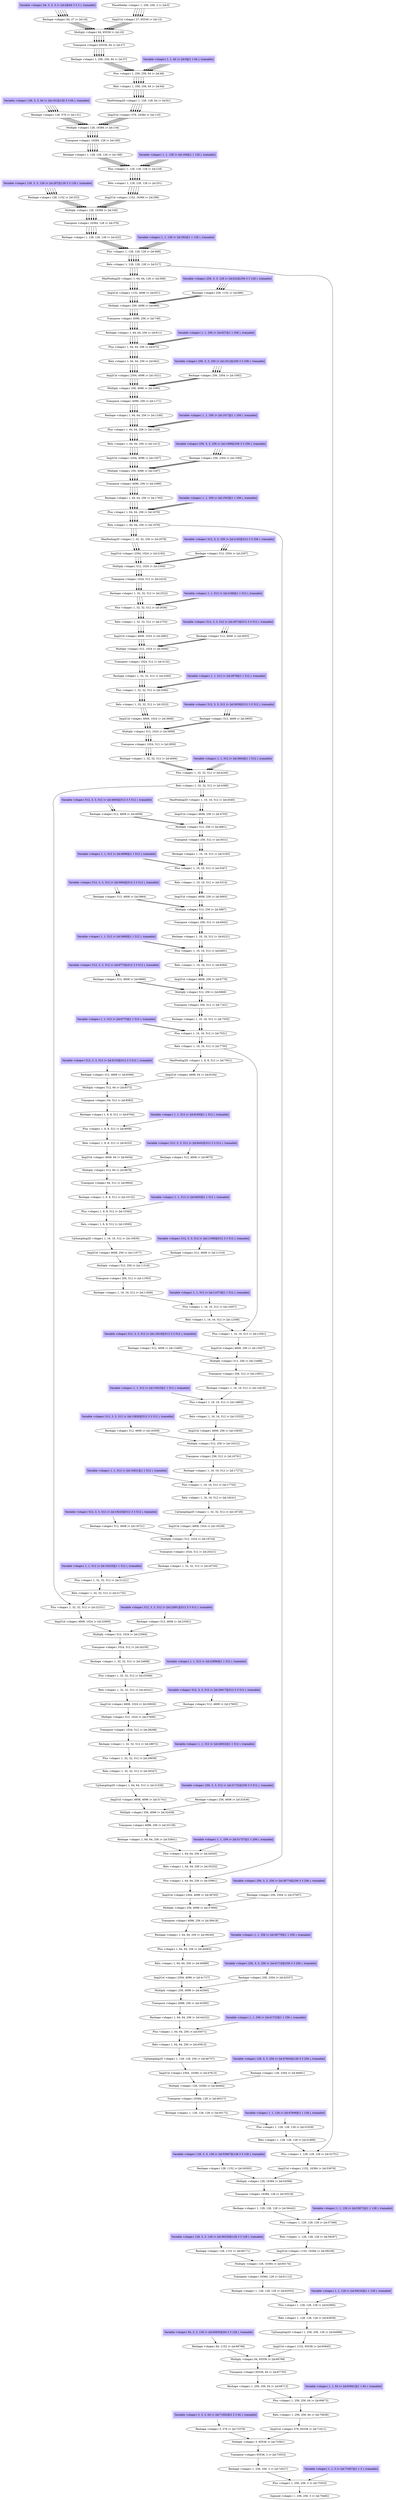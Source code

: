 

digraph g {
n76482 [label="Sigmoid <shape:( 1, 256, 256, 3 )> [id:76482]"] ;
n75503 -> n76482 ;
n75503 [label="Plus <shape:( 1, 256, 256, 3 )> [id:75503]"] ;
n74527 -> n75503 ;
n71607 -> n75503 ;
n74527 [label="Reshape <shape:( 1, 256, 256, 3 )> [id:74527]"] ;
n73553 -> n74527 ;
n73553 [label="Transpose <shape:( 65536, 3 )> [id:73553]"] ;
n72581 -> n73553 ;
n72581 [label="Multiply <shape:( 3, 65536 )> [id:72581]"] ;
n72578 -> n72581 ;
n71611 -> n72581 ;
n72578 [label="Reshape <shape:( 3, 576 )> [id:72578]"] ;
n71602 -> n72578 ;
n71602 [peripheries=3,style=filled,color=".7 .3 1.0",shape=box,label="Variable <shape:( 3, 3, 3, 64 )> [id:71602][(3 3 3 64 ), trainable]"] ;
n71611 [label="Img2Col <shape:( 576, 65536 )> [id:71611]"] ;
n70636 -> n71611 ;
n70636 [label="Relu <shape:( 1, 256, 256, 64 )> [id:70636]"] ;
n69673 -> n70636 ;
n69673 [label="Plus <shape:( 1, 256, 256, 64 )> [id:69673]"] ;
n68713 -> n69673 ;
n65841 -> n69673 ;
n68713 [label="Reshape <shape:( 1, 256, 256, 64 )> [id:68713]"] ;
n67755 -> n68713 ;
n67755 [label="Transpose <shape:( 65536, 64 )> [id:67755]"] ;
n66799 -> n67755 ;
n66799 [label="Multiply <shape:( 64, 65536 )> [id:66799]"] ;
n66796 -> n66799 ;
n65845 -> n66799 ;
n66796 [label="Reshape <shape:( 64, 1152 )> [id:66796]"] ;
n65836 -> n66796 ;
n65836 [peripheries=3,style=filled,color=".7 .3 1.0",shape=box,label="Variable <shape:( 64, 3, 3, 128 )> [id:65836][(64 3 3 128 ), trainable]"] ;
n65845 [label="Img2Col <shape:( 1152, 65536 )> [id:65845]"] ;
n64886 -> n65845 ;
n64886 [label="UpSampling2D <shape:( 1, 256, 256, 128 )> [id:64886]"] ;
n63939 -> n64886 ;
n63939 [label="Relu <shape:( 1, 128, 128, 128 )> [id:63939]"] ;
n62994 -> n63939 ;
n62994 [label="Plus <shape:( 1, 128, 128, 128 )> [id:62994]"] ;
n62052 -> n62994 ;
n59234 -> n62994 ;
n62052 [label="Reshape <shape:( 1, 128, 128, 128 )> [id:62052]"] ;
n61112 -> n62052 ;
n61112 [label="Transpose <shape:( 16384, 128 )> [id:61112]"] ;
n60174 -> n61112 ;
n60174 [label="Multiply <shape:( 128, 16384 )> [id:60174]"] ;
n60171 -> n60174 ;
n59238 -> n60174 ;
n60171 [label="Reshape <shape:( 128, 1152 )> [id:60171]"] ;
n59229 -> n60171 ;
n59229 [peripheries=3,style=filled,color=".7 .3 1.0",shape=box,label="Variable <shape:( 128, 3, 3, 128 )> [id:59229][(128 3 3 128 ), trainable]"] ;
n59238 [label="Img2Col <shape:( 1152, 16384 )> [id:59238]"] ;
n58297 -> n59238 ;
n58297 [label="Relu <shape:( 1, 128, 128, 128 )> [id:58297]"] ;
n57368 -> n58297 ;
n57368 [label="Plus <shape:( 1, 128, 128, 128 )> [id:57368]"] ;
n56442 -> n57368 ;
n53672 -> n57368 ;
n56442 [label="Reshape <shape:( 1, 128, 128, 128 )> [id:56442]"] ;
n55518 -> n56442 ;
n55518 [label="Transpose <shape:( 16384, 128 )> [id:55518]"] ;
n54596 -> n55518 ;
n54596 [label="Multiply <shape:( 128, 16384 )> [id:54596]"] ;
n54593 -> n54596 ;
n53676 -> n54596 ;
n54593 [label="Reshape <shape:( 128, 1152 )> [id:54593]"] ;
n53667 -> n54593 ;
n53667 [peripheries=3,style=filled,color=".7 .3 1.0",shape=box,label="Variable <shape:( 128, 3, 3, 128 )> [id:53667][(128 3 3 128 ), trainable]"] ;
n53676 [label="Img2Col <shape:( 1152, 16384 )> [id:53676]"] ;
n52751 -> n53676 ;
n52751 [label="Plus <shape:( 1, 128, 128, 128 )> [id:52751]"] ;
n517 -> n52751 ;
n51889 -> n52751 ;
n517 [label="Relu <shape:( 1, 128, 128, 128 )> [id:517]"] ;
n468 -> n517 ;
n468 [label="Plus <shape:( 1, 128, 128, 128 )> [id:468]"] ;
n422 -> n468 ;
n292 -> n468 ;
n422 [label="Reshape <shape:( 1, 128, 128, 128 )> [id:422]"] ;
n378 -> n422 ;
n378 [label="Transpose <shape:( 16384, 128 )> [id:378]"] ;
n336 -> n378 ;
n336 [label="Multiply <shape:( 128, 16384 )> [id:336]"] ;
n333 -> n336 ;
n296 -> n336 ;
n333 [label="Reshape <shape:( 128, 1152 )> [id:333]"] ;
n287 -> n333 ;
n287 [peripheries=3,style=filled,color=".7 .3 1.0",shape=box,label="Variable <shape:( 128, 3, 3, 128 )> [id:287][(128 3 3 128 ), trainable]"] ;
n296 [label="Img2Col <shape:( 1152, 16384 )> [id:296]"] ;
n251 -> n296 ;
n251 [label="Relu <shape:( 1, 128, 128, 128 )> [id:251]"] ;
n218 -> n251 ;
n218 [label="Plus <shape:( 1, 128, 128, 128 )> [id:218]"] ;
n188 -> n218 ;
n106 -> n218 ;
n188 [label="Reshape <shape:( 1, 128, 128, 128 )> [id:188]"] ;
n160 -> n188 ;
n160 [label="Transpose <shape:( 16384, 128 )> [id:160]"] ;
n134 -> n160 ;
n134 [label="Multiply <shape:( 128, 16384 )> [id:134]"] ;
n131 -> n134 ;
n110 -> n134 ;
n131 [label="Reshape <shape:( 128, 576 )> [id:131]"] ;
n101 -> n131 ;
n101 [peripheries=3,style=filled,color=".7 .3 1.0",shape=box,label="Variable <shape:( 128, 3, 3, 64 )> [id:101][(128 3 3 64 ), trainable]"] ;
n110 [label="Img2Col <shape:( 576, 16384 )> [id:110]"] ;
n81 -> n110 ;
n81 [label="MaxPooling2D <shape:( 1, 128, 128, 64 )> [id:81]"] ;
n64 -> n81 ;
n64 [label="Relu <shape:( 1, 256, 256, 64 )> [id:64]"] ;
n49 -> n64 ;
n49 [label="Plus <shape:( 1, 256, 256, 64 )> [id:49]"] ;
n37 -> n49 ;
n9 -> n49 ;
n37 [label="Reshape <shape:( 1, 256, 256, 64 )> [id:37]"] ;
n27 -> n37 ;
n27 [label="Transpose <shape:( 65536, 64 )> [id:27]"] ;
n19 -> n27 ;
n19 [label="Multiply <shape:( 64, 65536 )> [id:19]"] ;
n16 -> n19 ;
n13 -> n19 ;
n16 [label="Reshape <shape:( 64, 27 )> [id:16]"] ;
n4 -> n16 ;
n4 [peripheries=3,style=filled,color=".7 .3 1.0",shape=box,label="Variable <shape:( 64, 3, 3, 3 )> [id:4][(64 3 3 3 ), trainable]"] ;
n13 [label="Img2Col <shape:( 27, 65536 )> [id:13]"] ;
n0 -> n13 ;
n0 [label="PlaceHolder <shape:( 1, 256, 256, 3 )> [id:0]"] ;
n9 [peripheries=3,style=filled,color=".7 .3 1.0",shape=box,label="Variable <shape:( 1, 1, 64 )> [id:9][(1 1 64 ), trainable]"] ;
n106 [peripheries=3,style=filled,color=".7 .3 1.0",shape=box,label="Variable <shape:( 1, 1, 128 )> [id:106][(1 1 128 ), trainable]"] ;
n292 [peripheries=3,style=filled,color=".7 .3 1.0",shape=box,label="Variable <shape:( 1, 1, 128 )> [id:292][(1 1 128 ), trainable]"] ;
n51889 [label="Relu <shape:( 1, 128, 128, 128 )> [id:51889]"] ;
n51029 -> n51889 ;
n51029 [label="Plus <shape:( 1, 128, 128, 128 )> [id:51029]"] ;
n50172 -> n51029 ;
n47609 -> n51029 ;
n50172 [label="Reshape <shape:( 1, 128, 128, 128 )> [id:50172]"] ;
n49317 -> n50172 ;
n49317 [label="Transpose <shape:( 16384, 128 )> [id:49317]"] ;
n48464 -> n49317 ;
n48464 [label="Multiply <shape:( 128, 16384 )> [id:48464]"] ;
n48461 -> n48464 ;
n47613 -> n48464 ;
n48461 [label="Reshape <shape:( 128, 2304 )> [id:48461]"] ;
n47604 -> n48461 ;
n47604 [peripheries=3,style=filled,color=".7 .3 1.0",shape=box,label="Variable <shape:( 128, 3, 3, 256 )> [id:47604][(128 3 3 256 ), trainable]"] ;
n47613 [label="Img2Col <shape:( 2304, 16384 )> [id:47613]"] ;
n46757 -> n47613 ;
n46757 [label="UpSampling2D <shape:( 1, 128, 128, 256 )> [id:46757]"] ;
n45913 -> n46757 ;
n45913 [label="Relu <shape:( 1, 64, 64, 256 )> [id:45913]"] ;
n45071 -> n45913 ;
n45071 [label="Plus <shape:( 1, 64, 64, 256 )> [id:45071]"] ;
n44232 -> n45071 ;
n41723 -> n45071 ;
n44232 [label="Reshape <shape:( 1, 64, 64, 256 )> [id:44232]"] ;
n43395 -> n44232 ;
n43395 [label="Transpose <shape:( 4096, 256 )> [id:43395]"] ;
n42560 -> n43395 ;
n42560 [label="Multiply <shape:( 256, 4096 )> [id:42560]"] ;
n42557 -> n42560 ;
n41727 -> n42560 ;
n42557 [label="Reshape <shape:( 256, 2304 )> [id:42557]"] ;
n41718 -> n42557 ;
n41718 [peripheries=3,style=filled,color=".7 .3 1.0",shape=box,label="Variable <shape:( 256, 3, 3, 256 )> [id:41718][(256 3 3 256 ), trainable]"] ;
n41727 [label="Img2Col <shape:( 2304, 4096 )> [id:41727]"] ;
n40889 -> n41727 ;
n40889 [label="Relu <shape:( 1, 64, 64, 256 )> [id:40889]"] ;
n40063 -> n40889 ;
n40063 [label="Plus <shape:( 1, 64, 64, 256 )> [id:40063]"] ;
n39240 -> n40063 ;
n36779 -> n40063 ;
n39240 [label="Reshape <shape:( 1, 64, 64, 256 )> [id:39240]"] ;
n38419 -> n39240 ;
n38419 [label="Transpose <shape:( 4096, 256 )> [id:38419]"] ;
n37600 -> n38419 ;
n37600 [label="Multiply <shape:( 256, 4096 )> [id:37600]"] ;
n37597 -> n37600 ;
n36783 -> n37600 ;
n37597 [label="Reshape <shape:( 256, 2304 )> [id:37597]"] ;
n36774 -> n37597 ;
n36774 [peripheries=3,style=filled,color=".7 .3 1.0",shape=box,label="Variable <shape:( 256, 3, 3, 256 )> [id:36774][(256 3 3 256 ), trainable]"] ;
n36783 [label="Img2Col <shape:( 2304, 4096 )> [id:36783]"] ;
n35961 -> n36783 ;
n35961 [label="Plus <shape:( 1, 64, 64, 256 )> [id:35961]"] ;
n1978 -> n35961 ;
n35252 -> n35961 ;
n1978 [label="Relu <shape:( 1, 64, 64, 256 )> [id:1978]"] ;
n1879 -> n1978 ;
n1879 [label="Plus <shape:( 1, 64, 64, 256 )> [id:1879]"] ;
n1783 -> n1879 ;
n1503 -> n1879 ;
n1783 [label="Reshape <shape:( 1, 64, 64, 256 )> [id:1783]"] ;
n1689 -> n1783 ;
n1689 [label="Transpose <shape:( 4096, 256 )> [id:1689]"] ;
n1597 -> n1689 ;
n1597 [label="Multiply <shape:( 256, 4096 )> [id:1597]"] ;
n1594 -> n1597 ;
n1507 -> n1597 ;
n1594 [label="Reshape <shape:( 256, 2304 )> [id:1594]"] ;
n1498 -> n1594 ;
n1498 [peripheries=3,style=filled,color=".7 .3 1.0",shape=box,label="Variable <shape:( 256, 3, 3, 256 )> [id:1498][(256 3 3 256 ), trainable]"] ;
n1507 [label="Img2Col <shape:( 2304, 4096 )> [id:1507]"] ;
n1412 -> n1507 ;
n1412 [label="Relu <shape:( 1, 64, 64, 256 )> [id:1412]"] ;
n1329 -> n1412 ;
n1329 [label="Plus <shape:( 1, 64, 64, 256 )> [id:1329]"] ;
n1249 -> n1329 ;
n1017 -> n1329 ;
n1249 [label="Reshape <shape:( 1, 64, 64, 256 )> [id:1249]"] ;
n1171 -> n1249 ;
n1171 [label="Transpose <shape:( 4096, 256 )> [id:1171]"] ;
n1095 -> n1171 ;
n1095 [label="Multiply <shape:( 256, 4096 )> [id:1095]"] ;
n1092 -> n1095 ;
n1021 -> n1095 ;
n1092 [label="Reshape <shape:( 256, 2304 )> [id:1092]"] ;
n1012 -> n1092 ;
n1012 [peripheries=3,style=filled,color=".7 .3 1.0",shape=box,label="Variable <shape:( 256, 3, 3, 256 )> [id:1012][(256 3 3 256 ), trainable]"] ;
n1021 [label="Img2Col <shape:( 2304, 4096 )> [id:1021]"] ;
n942 -> n1021 ;
n942 [label="Relu <shape:( 1, 64, 64, 256 )> [id:942]"] ;
n875 -> n942 ;
n875 [label="Plus <shape:( 1, 64, 64, 256 )> [id:875]"] ;
n811 -> n875 ;
n627 -> n875 ;
n811 [label="Reshape <shape:( 1, 64, 64, 256 )> [id:811]"] ;
n749 -> n811 ;
n749 [label="Transpose <shape:( 4096, 256 )> [id:749]"] ;
n689 -> n749 ;
n689 [label="Multiply <shape:( 256, 4096 )> [id:689]"] ;
n686 -> n689 ;
n631 -> n689 ;
n686 [label="Reshape <shape:( 256, 1152 )> [id:686]"] ;
n622 -> n686 ;
n622 [peripheries=3,style=filled,color=".7 .3 1.0",shape=box,label="Variable <shape:( 256, 3, 3, 128 )> [id:622][(256 3 3 128 ), trainable]"] ;
n631 [label="Img2Col <shape:( 1152, 4096 )> [id:631]"] ;
n568 -> n631 ;
n568 [label="MaxPooling2D <shape:( 1, 64, 64, 128 )> [id:568]"] ;
n517 -> n568 ;
n517 [label="Relu <shape:( 1, 128, 128, 128 )> [id:517]"] ;
n468 -> n517 ;
n468 [label="Plus <shape:( 1, 128, 128, 128 )> [id:468]"] ;
n422 -> n468 ;
n292 -> n468 ;
n422 [label="Reshape <shape:( 1, 128, 128, 128 )> [id:422]"] ;
n378 -> n422 ;
n378 [label="Transpose <shape:( 16384, 128 )> [id:378]"] ;
n336 -> n378 ;
n336 [label="Multiply <shape:( 128, 16384 )> [id:336]"] ;
n333 -> n336 ;
n296 -> n336 ;
n333 [label="Reshape <shape:( 128, 1152 )> [id:333]"] ;
n287 -> n333 ;
n287 [peripheries=3,style=filled,color=".7 .3 1.0",shape=box,label="Variable <shape:( 128, 3, 3, 128 )> [id:287][(128 3 3 128 ), trainable]"] ;
n296 [label="Img2Col <shape:( 1152, 16384 )> [id:296]"] ;
n251 -> n296 ;
n251 [label="Relu <shape:( 1, 128, 128, 128 )> [id:251]"] ;
n218 -> n251 ;
n218 [label="Plus <shape:( 1, 128, 128, 128 )> [id:218]"] ;
n188 -> n218 ;
n106 -> n218 ;
n188 [label="Reshape <shape:( 1, 128, 128, 128 )> [id:188]"] ;
n160 -> n188 ;
n160 [label="Transpose <shape:( 16384, 128 )> [id:160]"] ;
n134 -> n160 ;
n134 [label="Multiply <shape:( 128, 16384 )> [id:134]"] ;
n131 -> n134 ;
n110 -> n134 ;
n131 [label="Reshape <shape:( 128, 576 )> [id:131]"] ;
n101 -> n131 ;
n101 [peripheries=3,style=filled,color=".7 .3 1.0",shape=box,label="Variable <shape:( 128, 3, 3, 64 )> [id:101][(128 3 3 64 ), trainable]"] ;
n110 [label="Img2Col <shape:( 576, 16384 )> [id:110]"] ;
n81 -> n110 ;
n81 [label="MaxPooling2D <shape:( 1, 128, 128, 64 )> [id:81]"] ;
n64 -> n81 ;
n64 [label="Relu <shape:( 1, 256, 256, 64 )> [id:64]"] ;
n49 -> n64 ;
n49 [label="Plus <shape:( 1, 256, 256, 64 )> [id:49]"] ;
n37 -> n49 ;
n9 -> n49 ;
n37 [label="Reshape <shape:( 1, 256, 256, 64 )> [id:37]"] ;
n27 -> n37 ;
n27 [label="Transpose <shape:( 65536, 64 )> [id:27]"] ;
n19 -> n27 ;
n19 [label="Multiply <shape:( 64, 65536 )> [id:19]"] ;
n16 -> n19 ;
n13 -> n19 ;
n16 [label="Reshape <shape:( 64, 27 )> [id:16]"] ;
n4 -> n16 ;
n4 [peripheries=3,style=filled,color=".7 .3 1.0",shape=box,label="Variable <shape:( 64, 3, 3, 3 )> [id:4][(64 3 3 3 ), trainable]"] ;
n13 [label="Img2Col <shape:( 27, 65536 )> [id:13]"] ;
n0 -> n13 ;
n0 [label="PlaceHolder <shape:( 1, 256, 256, 3 )> [id:0]"] ;
n9 [peripheries=3,style=filled,color=".7 .3 1.0",shape=box,label="Variable <shape:( 1, 1, 64 )> [id:9][(1 1 64 ), trainable]"] ;
n106 [peripheries=3,style=filled,color=".7 .3 1.0",shape=box,label="Variable <shape:( 1, 1, 128 )> [id:106][(1 1 128 ), trainable]"] ;
n292 [peripheries=3,style=filled,color=".7 .3 1.0",shape=box,label="Variable <shape:( 1, 1, 128 )> [id:292][(1 1 128 ), trainable]"] ;
n627 [peripheries=3,style=filled,color=".7 .3 1.0",shape=box,label="Variable <shape:( 1, 1, 256 )> [id:627][(1 1 256 ), trainable]"] ;
n1017 [peripheries=3,style=filled,color=".7 .3 1.0",shape=box,label="Variable <shape:( 1, 1, 256 )> [id:1017][(1 1 256 ), trainable]"] ;
n1503 [peripheries=3,style=filled,color=".7 .3 1.0",shape=box,label="Variable <shape:( 1, 1, 256 )> [id:1503][(1 1 256 ), trainable]"] ;
n35252 [label="Relu <shape:( 1, 64, 64, 256 )> [id:35252]"] ;
n34545 -> n35252 ;
n34545 [label="Plus <shape:( 1, 64, 64, 256 )> [id:34545]"] ;
n33841 -> n34545 ;
n31737 -> n34545 ;
n33841 [label="Reshape <shape:( 1, 64, 64, 256 )> [id:33841]"] ;
n33139 -> n33841 ;
n33139 [label="Transpose <shape:( 4096, 256 )> [id:33139]"] ;
n32439 -> n33139 ;
n32439 [label="Multiply <shape:( 256, 4096 )> [id:32439]"] ;
n32436 -> n32439 ;
n31741 -> n32439 ;
n32436 [label="Reshape <shape:( 256, 4608 )> [id:32436]"] ;
n31732 -> n32436 ;
n31732 [peripheries=3,style=filled,color=".7 .3 1.0",shape=box,label="Variable <shape:( 256, 3, 3, 512 )> [id:31732][(256 3 3 512 ), trainable]"] ;
n31741 [label="Img2Col <shape:( 4608, 4096 )> [id:31741]"] ;
n31038 -> n31741 ;
n31038 [label="UpSampling2D <shape:( 1, 64, 64, 512 )> [id:31038]"] ;
n30347 -> n31038 ;
n30347 [label="Relu <shape:( 1, 32, 32, 512 )> [id:30347]"] ;
n29658 -> n30347 ;
n29658 [label="Plus <shape:( 1, 32, 32, 512 )> [id:29658]"] ;
n28972 -> n29658 ;
n26922 -> n29658 ;
n28972 [label="Reshape <shape:( 1, 32, 32, 512 )> [id:28972]"] ;
n28288 -> n28972 ;
n28288 [label="Transpose <shape:( 1024, 512 )> [id:28288]"] ;
n27606 -> n28288 ;
n27606 [label="Multiply <shape:( 512, 1024 )> [id:27606]"] ;
n27603 -> n27606 ;
n26926 -> n27606 ;
n27603 [label="Reshape <shape:( 512, 4608 )> [id:27603]"] ;
n26917 -> n27603 ;
n26917 [peripheries=3,style=filled,color=".7 .3 1.0",shape=box,label="Variable <shape:( 512, 3, 3, 512 )> [id:26917][(512 3 3 512 ), trainable]"] ;
n26926 [label="Img2Col <shape:( 4608, 1024 )> [id:26926]"] ;
n26241 -> n26926 ;
n26241 [label="Relu <shape:( 1, 32, 32, 512 )> [id:26241]"] ;
n25568 -> n26241 ;
n25568 [label="Plus <shape:( 1, 32, 32, 512 )> [id:25568]"] ;
n24898 -> n25568 ;
n22896 -> n25568 ;
n24898 [label="Reshape <shape:( 1, 32, 32, 512 )> [id:24898]"] ;
n24230 -> n24898 ;
n24230 [label="Transpose <shape:( 1024, 512 )> [id:24230]"] ;
n23564 -> n24230 ;
n23564 [label="Multiply <shape:( 512, 1024 )> [id:23564]"] ;
n23561 -> n23564 ;
n22900 -> n23564 ;
n23561 [label="Reshape <shape:( 512, 4608 )> [id:23561]"] ;
n22891 -> n23561 ;
n22891 [peripheries=3,style=filled,color=".7 .3 1.0",shape=box,label="Variable <shape:( 512, 3, 3, 512 )> [id:22891][(512 3 3 512 ), trainable]"] ;
n22900 [label="Img2Col <shape:( 4608, 1024 )> [id:22900]"] ;
n22231 -> n22900 ;
n22231 [label="Plus <shape:( 1, 32, 32, 512 )> [id:22231]"] ;
n4389 -> n22231 ;
n21725 -> n22231 ;
n4389 [label="Relu <shape:( 1, 32, 32, 512 )> [id:4389]"] ;
n4240 -> n4389 ;
n4240 [label="Plus <shape:( 1, 32, 32, 512 )> [id:4240]"] ;
n4094 -> n4240 ;
n3664 -> n4240 ;
n4094 [label="Reshape <shape:( 1, 32, 32, 512 )> [id:4094]"] ;
n3950 -> n4094 ;
n3950 [label="Transpose <shape:( 1024, 512 )> [id:3950]"] ;
n3808 -> n3950 ;
n3808 [label="Multiply <shape:( 512, 1024 )> [id:3808]"] ;
n3805 -> n3808 ;
n3668 -> n3808 ;
n3805 [label="Reshape <shape:( 512, 4608 )> [id:3805]"] ;
n3659 -> n3805 ;
n3659 [peripheries=3,style=filled,color=".7 .3 1.0",shape=box,label="Variable <shape:( 512, 3, 3, 512 )> [id:3659][(512 3 3 512 ), trainable]"] ;
n3668 [label="Img2Col <shape:( 4608, 1024 )> [id:3668]"] ;
n3523 -> n3668 ;
n3523 [label="Relu <shape:( 1, 32, 32, 512 )> [id:3523]"] ;
n3390 -> n3523 ;
n3390 [label="Plus <shape:( 1, 32, 32, 512 )> [id:3390]"] ;
n3260 -> n3390 ;
n2878 -> n3390 ;
n3260 [label="Reshape <shape:( 1, 32, 32, 512 )> [id:3260]"] ;
n3132 -> n3260 ;
n3132 [label="Transpose <shape:( 1024, 512 )> [id:3132]"] ;
n3006 -> n3132 ;
n3006 [label="Multiply <shape:( 512, 1024 )> [id:3006]"] ;
n3003 -> n3006 ;
n2882 -> n3006 ;
n3003 [label="Reshape <shape:( 512, 4608 )> [id:3003]"] ;
n2873 -> n3003 ;
n2873 [peripheries=3,style=filled,color=".7 .3 1.0",shape=box,label="Variable <shape:( 512, 3, 3, 512 )> [id:2873][(512 3 3 512 ), trainable]"] ;
n2882 [label="Img2Col <shape:( 4608, 1024 )> [id:2882]"] ;
n2753 -> n2882 ;
n2753 [label="Relu <shape:( 1, 32, 32, 512 )> [id:2753]"] ;
n2636 -> n2753 ;
n2636 [label="Plus <shape:( 1, 32, 32, 512 )> [id:2636]"] ;
n2522 -> n2636 ;
n2188 -> n2636 ;
n2522 [label="Reshape <shape:( 1, 32, 32, 512 )> [id:2522]"] ;
n2410 -> n2522 ;
n2410 [label="Transpose <shape:( 1024, 512 )> [id:2410]"] ;
n2300 -> n2410 ;
n2300 [label="Multiply <shape:( 512, 1024 )> [id:2300]"] ;
n2297 -> n2300 ;
n2192 -> n2300 ;
n2297 [label="Reshape <shape:( 512, 2304 )> [id:2297]"] ;
n2183 -> n2297 ;
n2183 [peripheries=3,style=filled,color=".7 .3 1.0",shape=box,label="Variable <shape:( 512, 3, 3, 256 )> [id:2183][(512 3 3 256 ), trainable]"] ;
n2192 [label="Img2Col <shape:( 2304, 1024 )> [id:2192]"] ;
n2079 -> n2192 ;
n2079 [label="MaxPooling2D <shape:( 1, 32, 32, 256 )> [id:2079]"] ;
n1978 -> n2079 ;
n1978 [label="Relu <shape:( 1, 64, 64, 256 )> [id:1978]"] ;
n1879 -> n1978 ;
n1879 [label="Plus <shape:( 1, 64, 64, 256 )> [id:1879]"] ;
n1783 -> n1879 ;
n1503 -> n1879 ;
n1783 [label="Reshape <shape:( 1, 64, 64, 256 )> [id:1783]"] ;
n1689 -> n1783 ;
n1689 [label="Transpose <shape:( 4096, 256 )> [id:1689]"] ;
n1597 -> n1689 ;
n1597 [label="Multiply <shape:( 256, 4096 )> [id:1597]"] ;
n1594 -> n1597 ;
n1507 -> n1597 ;
n1594 [label="Reshape <shape:( 256, 2304 )> [id:1594]"] ;
n1498 -> n1594 ;
n1498 [peripheries=3,style=filled,color=".7 .3 1.0",shape=box,label="Variable <shape:( 256, 3, 3, 256 )> [id:1498][(256 3 3 256 ), trainable]"] ;
n1507 [label="Img2Col <shape:( 2304, 4096 )> [id:1507]"] ;
n1412 -> n1507 ;
n1412 [label="Relu <shape:( 1, 64, 64, 256 )> [id:1412]"] ;
n1329 -> n1412 ;
n1329 [label="Plus <shape:( 1, 64, 64, 256 )> [id:1329]"] ;
n1249 -> n1329 ;
n1017 -> n1329 ;
n1249 [label="Reshape <shape:( 1, 64, 64, 256 )> [id:1249]"] ;
n1171 -> n1249 ;
n1171 [label="Transpose <shape:( 4096, 256 )> [id:1171]"] ;
n1095 -> n1171 ;
n1095 [label="Multiply <shape:( 256, 4096 )> [id:1095]"] ;
n1092 -> n1095 ;
n1021 -> n1095 ;
n1092 [label="Reshape <shape:( 256, 2304 )> [id:1092]"] ;
n1012 -> n1092 ;
n1012 [peripheries=3,style=filled,color=".7 .3 1.0",shape=box,label="Variable <shape:( 256, 3, 3, 256 )> [id:1012][(256 3 3 256 ), trainable]"] ;
n1021 [label="Img2Col <shape:( 2304, 4096 )> [id:1021]"] ;
n942 -> n1021 ;
n942 [label="Relu <shape:( 1, 64, 64, 256 )> [id:942]"] ;
n875 -> n942 ;
n875 [label="Plus <shape:( 1, 64, 64, 256 )> [id:875]"] ;
n811 -> n875 ;
n627 -> n875 ;
n811 [label="Reshape <shape:( 1, 64, 64, 256 )> [id:811]"] ;
n749 -> n811 ;
n749 [label="Transpose <shape:( 4096, 256 )> [id:749]"] ;
n689 -> n749 ;
n689 [label="Multiply <shape:( 256, 4096 )> [id:689]"] ;
n686 -> n689 ;
n631 -> n689 ;
n686 [label="Reshape <shape:( 256, 1152 )> [id:686]"] ;
n622 -> n686 ;
n622 [peripheries=3,style=filled,color=".7 .3 1.0",shape=box,label="Variable <shape:( 256, 3, 3, 128 )> [id:622][(256 3 3 128 ), trainable]"] ;
n631 [label="Img2Col <shape:( 1152, 4096 )> [id:631]"] ;
n568 -> n631 ;
n568 [label="MaxPooling2D <shape:( 1, 64, 64, 128 )> [id:568]"] ;
n517 -> n568 ;
n517 [label="Relu <shape:( 1, 128, 128, 128 )> [id:517]"] ;
n468 -> n517 ;
n468 [label="Plus <shape:( 1, 128, 128, 128 )> [id:468]"] ;
n422 -> n468 ;
n292 -> n468 ;
n422 [label="Reshape <shape:( 1, 128, 128, 128 )> [id:422]"] ;
n378 -> n422 ;
n378 [label="Transpose <shape:( 16384, 128 )> [id:378]"] ;
n336 -> n378 ;
n336 [label="Multiply <shape:( 128, 16384 )> [id:336]"] ;
n333 -> n336 ;
n296 -> n336 ;
n333 [label="Reshape <shape:( 128, 1152 )> [id:333]"] ;
n287 -> n333 ;
n287 [peripheries=3,style=filled,color=".7 .3 1.0",shape=box,label="Variable <shape:( 128, 3, 3, 128 )> [id:287][(128 3 3 128 ), trainable]"] ;
n296 [label="Img2Col <shape:( 1152, 16384 )> [id:296]"] ;
n251 -> n296 ;
n251 [label="Relu <shape:( 1, 128, 128, 128 )> [id:251]"] ;
n218 -> n251 ;
n218 [label="Plus <shape:( 1, 128, 128, 128 )> [id:218]"] ;
n188 -> n218 ;
n106 -> n218 ;
n188 [label="Reshape <shape:( 1, 128, 128, 128 )> [id:188]"] ;
n160 -> n188 ;
n160 [label="Transpose <shape:( 16384, 128 )> [id:160]"] ;
n134 -> n160 ;
n134 [label="Multiply <shape:( 128, 16384 )> [id:134]"] ;
n131 -> n134 ;
n110 -> n134 ;
n131 [label="Reshape <shape:( 128, 576 )> [id:131]"] ;
n101 -> n131 ;
n101 [peripheries=3,style=filled,color=".7 .3 1.0",shape=box,label="Variable <shape:( 128, 3, 3, 64 )> [id:101][(128 3 3 64 ), trainable]"] ;
n110 [label="Img2Col <shape:( 576, 16384 )> [id:110]"] ;
n81 -> n110 ;
n81 [label="MaxPooling2D <shape:( 1, 128, 128, 64 )> [id:81]"] ;
n64 -> n81 ;
n64 [label="Relu <shape:( 1, 256, 256, 64 )> [id:64]"] ;
n49 -> n64 ;
n49 [label="Plus <shape:( 1, 256, 256, 64 )> [id:49]"] ;
n37 -> n49 ;
n9 -> n49 ;
n37 [label="Reshape <shape:( 1, 256, 256, 64 )> [id:37]"] ;
n27 -> n37 ;
n27 [label="Transpose <shape:( 65536, 64 )> [id:27]"] ;
n19 -> n27 ;
n19 [label="Multiply <shape:( 64, 65536 )> [id:19]"] ;
n16 -> n19 ;
n13 -> n19 ;
n16 [label="Reshape <shape:( 64, 27 )> [id:16]"] ;
n4 -> n16 ;
n4 [peripheries=3,style=filled,color=".7 .3 1.0",shape=box,label="Variable <shape:( 64, 3, 3, 3 )> [id:4][(64 3 3 3 ), trainable]"] ;
n13 [label="Img2Col <shape:( 27, 65536 )> [id:13]"] ;
n0 -> n13 ;
n0 [label="PlaceHolder <shape:( 1, 256, 256, 3 )> [id:0]"] ;
n9 [peripheries=3,style=filled,color=".7 .3 1.0",shape=box,label="Variable <shape:( 1, 1, 64 )> [id:9][(1 1 64 ), trainable]"] ;
n106 [peripheries=3,style=filled,color=".7 .3 1.0",shape=box,label="Variable <shape:( 1, 1, 128 )> [id:106][(1 1 128 ), trainable]"] ;
n292 [peripheries=3,style=filled,color=".7 .3 1.0",shape=box,label="Variable <shape:( 1, 1, 128 )> [id:292][(1 1 128 ), trainable]"] ;
n627 [peripheries=3,style=filled,color=".7 .3 1.0",shape=box,label="Variable <shape:( 1, 1, 256 )> [id:627][(1 1 256 ), trainable]"] ;
n1017 [peripheries=3,style=filled,color=".7 .3 1.0",shape=box,label="Variable <shape:( 1, 1, 256 )> [id:1017][(1 1 256 ), trainable]"] ;
n1503 [peripheries=3,style=filled,color=".7 .3 1.0",shape=box,label="Variable <shape:( 1, 1, 256 )> [id:1503][(1 1 256 ), trainable]"] ;
n2188 [peripheries=3,style=filled,color=".7 .3 1.0",shape=box,label="Variable <shape:( 1, 1, 512 )> [id:2188][(1 1 512 ), trainable]"] ;
n2878 [peripheries=3,style=filled,color=".7 .3 1.0",shape=box,label="Variable <shape:( 1, 1, 512 )> [id:2878][(1 1 512 ), trainable]"] ;
n3664 [peripheries=3,style=filled,color=".7 .3 1.0",shape=box,label="Variable <shape:( 1, 1, 512 )> [id:3664][(1 1 512 ), trainable]"] ;
n21725 [label="Relu <shape:( 1, 32, 32, 512 )> [id:21725]"] ;
n21221 -> n21725 ;
n21221 [label="Plus <shape:( 1, 32, 32, 512 )> [id:21221]"] ;
n20720 -> n21221 ;
n19225 -> n21221 ;
n20720 [label="Reshape <shape:( 1, 32, 32, 512 )> [id:20720]"] ;
n20221 -> n20720 ;
n20221 [label="Transpose <shape:( 1024, 512 )> [id:20221]"] ;
n19724 -> n20221 ;
n19724 [label="Multiply <shape:( 512, 1024 )> [id:19724]"] ;
n19721 -> n19724 ;
n19229 -> n19724 ;
n19721 [label="Reshape <shape:( 512, 4608 )> [id:19721]"] ;
n19220 -> n19721 ;
n19220 [peripheries=3,style=filled,color=".7 .3 1.0",shape=box,label="Variable <shape:( 512, 3, 3, 512 )> [id:19220][(512 3 3 512 ), trainable]"] ;
n19229 [label="Img2Col <shape:( 4608, 1024 )> [id:19229]"] ;
n18729 -> n19229 ;
n18729 [label="UpSampling2D <shape:( 1, 32, 32, 512 )> [id:18729]"] ;
n18241 -> n18729 ;
n18241 [label="Relu <shape:( 1, 16, 16, 512 )> [id:18241]"] ;
n17755 -> n18241 ;
n17755 [label="Plus <shape:( 1, 16, 16, 512 )> [id:17755]"] ;
n17272 -> n17755 ;
n15831 -> n17755 ;
n17272 [label="Reshape <shape:( 1, 16, 16, 512 )> [id:17272]"] ;
n16791 -> n17272 ;
n16791 [label="Transpose <shape:( 256, 512 )> [id:16791]"] ;
n16312 -> n16791 ;
n16312 [label="Multiply <shape:( 512, 256 )> [id:16312]"] ;
n16309 -> n16312 ;
n15835 -> n16312 ;
n16309 [label="Reshape <shape:( 512, 4608 )> [id:16309]"] ;
n15826 -> n16309 ;
n15826 [peripheries=3,style=filled,color=".7 .3 1.0",shape=box,label="Variable <shape:( 512, 3, 3, 512 )> [id:15826][(512 3 3 512 ), trainable]"] ;
n15835 [label="Img2Col <shape:( 4608, 256 )> [id:15835]"] ;
n15353 -> n15835 ;
n15353 [label="Relu <shape:( 1, 16, 16, 512 )> [id:15353]"] ;
n14883 -> n15353 ;
n14883 [label="Plus <shape:( 1, 16, 16, 512 )> [id:14883]"] ;
n14416 -> n14883 ;
n13023 -> n14883 ;
n14416 [label="Reshape <shape:( 1, 16, 16, 512 )> [id:14416]"] ;
n13951 -> n14416 ;
n13951 [label="Transpose <shape:( 256, 512 )> [id:13951]"] ;
n13488 -> n13951 ;
n13488 [label="Multiply <shape:( 512, 256 )> [id:13488]"] ;
n13485 -> n13488 ;
n13027 -> n13488 ;
n13485 [label="Reshape <shape:( 512, 4608 )> [id:13485]"] ;
n13018 -> n13485 ;
n13018 [peripheries=3,style=filled,color=".7 .3 1.0",shape=box,label="Variable <shape:( 512, 3, 3, 512 )> [id:13018][(512 3 3 512 ), trainable]"] ;
n13027 [label="Img2Col <shape:( 4608, 256 )> [id:13027]"] ;
n12561 -> n13027 ;
n12561 [label="Plus <shape:( 1, 16, 16, 512 )> [id:12561]"] ;
n7750 -> n12561 ;
n12308 -> n12561 ;
n7750 [label="Relu <shape:( 1, 16, 16, 512 )> [id:7750]"] ;
n7551 -> n7750 ;
n7551 [label="Plus <shape:( 1, 16, 16, 512 )> [id:7551]"] ;
n7355 -> n7551 ;
n6775 -> n7551 ;
n7355 [label="Reshape <shape:( 1, 16, 16, 512 )> [id:7355]"] ;
n7161 -> n7355 ;
n7161 [label="Transpose <shape:( 256, 512 )> [id:7161]"] ;
n6969 -> n7161 ;
n6969 [label="Multiply <shape:( 512, 256 )> [id:6969]"] ;
n6966 -> n6969 ;
n6779 -> n6969 ;
n6966 [label="Reshape <shape:( 512, 4608 )> [id:6966]"] ;
n6770 -> n6966 ;
n6770 [peripheries=3,style=filled,color=".7 .3 1.0",shape=box,label="Variable <shape:( 512, 3, 3, 512 )> [id:6770][(512 3 3 512 ), trainable]"] ;
n6779 [label="Img2Col <shape:( 4608, 256 )> [id:6779]"] ;
n6584 -> n6779 ;
n6584 [label="Relu <shape:( 1, 16, 16, 512 )> [id:6584]"] ;
n6401 -> n6584 ;
n6401 [label="Plus <shape:( 1, 16, 16, 512 )> [id:6401]"] ;
n6221 -> n6401 ;
n5689 -> n6401 ;
n6221 [label="Reshape <shape:( 1, 16, 16, 512 )> [id:6221]"] ;
n6043 -> n6221 ;
n6043 [label="Transpose <shape:( 256, 512 )> [id:6043]"] ;
n5867 -> n6043 ;
n5867 [label="Multiply <shape:( 512, 256 )> [id:5867]"] ;
n5864 -> n5867 ;
n5693 -> n5867 ;
n5864 [label="Reshape <shape:( 512, 4608 )> [id:5864]"] ;
n5684 -> n5864 ;
n5684 [peripheries=3,style=filled,color=".7 .3 1.0",shape=box,label="Variable <shape:( 512, 3, 3, 512 )> [id:5684][(512 3 3 512 ), trainable]"] ;
n5693 [label="Img2Col <shape:( 4608, 256 )> [id:5693]"] ;
n5514 -> n5693 ;
n5514 [label="Relu <shape:( 1, 16, 16, 512 )> [id:5514]"] ;
n5347 -> n5514 ;
n5347 [label="Plus <shape:( 1, 16, 16, 512 )> [id:5347]"] ;
n5183 -> n5347 ;
n4699 -> n5347 ;
n5183 [label="Reshape <shape:( 1, 16, 16, 512 )> [id:5183]"] ;
n5021 -> n5183 ;
n5021 [label="Transpose <shape:( 256, 512 )> [id:5021]"] ;
n4861 -> n5021 ;
n4861 [label="Multiply <shape:( 512, 256 )> [id:4861]"] ;
n4858 -> n4861 ;
n4703 -> n4861 ;
n4858 [label="Reshape <shape:( 512, 4608 )> [id:4858]"] ;
n4694 -> n4858 ;
n4694 [peripheries=3,style=filled,color=".7 .3 1.0",shape=box,label="Variable <shape:( 512, 3, 3, 512 )> [id:4694][(512 3 3 512 ), trainable]"] ;
n4703 [label="Img2Col <shape:( 4608, 256 )> [id:4703]"] ;
n4540 -> n4703 ;
n4540 [label="MaxPooling2D <shape:( 1, 16, 16, 512 )> [id:4540]"] ;
n4389 -> n4540 ;
n4389 [label="Relu <shape:( 1, 32, 32, 512 )> [id:4389]"] ;
n4240 -> n4389 ;
n4240 [label="Plus <shape:( 1, 32, 32, 512 )> [id:4240]"] ;
n4094 -> n4240 ;
n3664 -> n4240 ;
n4094 [label="Reshape <shape:( 1, 32, 32, 512 )> [id:4094]"] ;
n3950 -> n4094 ;
n3950 [label="Transpose <shape:( 1024, 512 )> [id:3950]"] ;
n3808 -> n3950 ;
n3808 [label="Multiply <shape:( 512, 1024 )> [id:3808]"] ;
n3805 -> n3808 ;
n3668 -> n3808 ;
n3805 [label="Reshape <shape:( 512, 4608 )> [id:3805]"] ;
n3659 -> n3805 ;
n3659 [peripheries=3,style=filled,color=".7 .3 1.0",shape=box,label="Variable <shape:( 512, 3, 3, 512 )> [id:3659][(512 3 3 512 ), trainable]"] ;
n3668 [label="Img2Col <shape:( 4608, 1024 )> [id:3668]"] ;
n3523 -> n3668 ;
n3523 [label="Relu <shape:( 1, 32, 32, 512 )> [id:3523]"] ;
n3390 -> n3523 ;
n3390 [label="Plus <shape:( 1, 32, 32, 512 )> [id:3390]"] ;
n3260 -> n3390 ;
n2878 -> n3390 ;
n3260 [label="Reshape <shape:( 1, 32, 32, 512 )> [id:3260]"] ;
n3132 -> n3260 ;
n3132 [label="Transpose <shape:( 1024, 512 )> [id:3132]"] ;
n3006 -> n3132 ;
n3006 [label="Multiply <shape:( 512, 1024 )> [id:3006]"] ;
n3003 -> n3006 ;
n2882 -> n3006 ;
n3003 [label="Reshape <shape:( 512, 4608 )> [id:3003]"] ;
n2873 -> n3003 ;
n2873 [peripheries=3,style=filled,color=".7 .3 1.0",shape=box,label="Variable <shape:( 512, 3, 3, 512 )> [id:2873][(512 3 3 512 ), trainable]"] ;
n2882 [label="Img2Col <shape:( 4608, 1024 )> [id:2882]"] ;
n2753 -> n2882 ;
n2753 [label="Relu <shape:( 1, 32, 32, 512 )> [id:2753]"] ;
n2636 -> n2753 ;
n2636 [label="Plus <shape:( 1, 32, 32, 512 )> [id:2636]"] ;
n2522 -> n2636 ;
n2188 -> n2636 ;
n2522 [label="Reshape <shape:( 1, 32, 32, 512 )> [id:2522]"] ;
n2410 -> n2522 ;
n2410 [label="Transpose <shape:( 1024, 512 )> [id:2410]"] ;
n2300 -> n2410 ;
n2300 [label="Multiply <shape:( 512, 1024 )> [id:2300]"] ;
n2297 -> n2300 ;
n2192 -> n2300 ;
n2297 [label="Reshape <shape:( 512, 2304 )> [id:2297]"] ;
n2183 -> n2297 ;
n2183 [peripheries=3,style=filled,color=".7 .3 1.0",shape=box,label="Variable <shape:( 512, 3, 3, 256 )> [id:2183][(512 3 3 256 ), trainable]"] ;
n2192 [label="Img2Col <shape:( 2304, 1024 )> [id:2192]"] ;
n2079 -> n2192 ;
n2079 [label="MaxPooling2D <shape:( 1, 32, 32, 256 )> [id:2079]"] ;
n1978 -> n2079 ;
n1978 [label="Relu <shape:( 1, 64, 64, 256 )> [id:1978]"] ;
n1879 -> n1978 ;
n1879 [label="Plus <shape:( 1, 64, 64, 256 )> [id:1879]"] ;
n1783 -> n1879 ;
n1503 -> n1879 ;
n1783 [label="Reshape <shape:( 1, 64, 64, 256 )> [id:1783]"] ;
n1689 -> n1783 ;
n1689 [label="Transpose <shape:( 4096, 256 )> [id:1689]"] ;
n1597 -> n1689 ;
n1597 [label="Multiply <shape:( 256, 4096 )> [id:1597]"] ;
n1594 -> n1597 ;
n1507 -> n1597 ;
n1594 [label="Reshape <shape:( 256, 2304 )> [id:1594]"] ;
n1498 -> n1594 ;
n1498 [peripheries=3,style=filled,color=".7 .3 1.0",shape=box,label="Variable <shape:( 256, 3, 3, 256 )> [id:1498][(256 3 3 256 ), trainable]"] ;
n1507 [label="Img2Col <shape:( 2304, 4096 )> [id:1507]"] ;
n1412 -> n1507 ;
n1412 [label="Relu <shape:( 1, 64, 64, 256 )> [id:1412]"] ;
n1329 -> n1412 ;
n1329 [label="Plus <shape:( 1, 64, 64, 256 )> [id:1329]"] ;
n1249 -> n1329 ;
n1017 -> n1329 ;
n1249 [label="Reshape <shape:( 1, 64, 64, 256 )> [id:1249]"] ;
n1171 -> n1249 ;
n1171 [label="Transpose <shape:( 4096, 256 )> [id:1171]"] ;
n1095 -> n1171 ;
n1095 [label="Multiply <shape:( 256, 4096 )> [id:1095]"] ;
n1092 -> n1095 ;
n1021 -> n1095 ;
n1092 [label="Reshape <shape:( 256, 2304 )> [id:1092]"] ;
n1012 -> n1092 ;
n1012 [peripheries=3,style=filled,color=".7 .3 1.0",shape=box,label="Variable <shape:( 256, 3, 3, 256 )> [id:1012][(256 3 3 256 ), trainable]"] ;
n1021 [label="Img2Col <shape:( 2304, 4096 )> [id:1021]"] ;
n942 -> n1021 ;
n942 [label="Relu <shape:( 1, 64, 64, 256 )> [id:942]"] ;
n875 -> n942 ;
n875 [label="Plus <shape:( 1, 64, 64, 256 )> [id:875]"] ;
n811 -> n875 ;
n627 -> n875 ;
n811 [label="Reshape <shape:( 1, 64, 64, 256 )> [id:811]"] ;
n749 -> n811 ;
n749 [label="Transpose <shape:( 4096, 256 )> [id:749]"] ;
n689 -> n749 ;
n689 [label="Multiply <shape:( 256, 4096 )> [id:689]"] ;
n686 -> n689 ;
n631 -> n689 ;
n686 [label="Reshape <shape:( 256, 1152 )> [id:686]"] ;
n622 -> n686 ;
n622 [peripheries=3,style=filled,color=".7 .3 1.0",shape=box,label="Variable <shape:( 256, 3, 3, 128 )> [id:622][(256 3 3 128 ), trainable]"] ;
n631 [label="Img2Col <shape:( 1152, 4096 )> [id:631]"] ;
n568 -> n631 ;
n568 [label="MaxPooling2D <shape:( 1, 64, 64, 128 )> [id:568]"] ;
n517 -> n568 ;
n517 [label="Relu <shape:( 1, 128, 128, 128 )> [id:517]"] ;
n468 -> n517 ;
n468 [label="Plus <shape:( 1, 128, 128, 128 )> [id:468]"] ;
n422 -> n468 ;
n292 -> n468 ;
n422 [label="Reshape <shape:( 1, 128, 128, 128 )> [id:422]"] ;
n378 -> n422 ;
n378 [label="Transpose <shape:( 16384, 128 )> [id:378]"] ;
n336 -> n378 ;
n336 [label="Multiply <shape:( 128, 16384 )> [id:336]"] ;
n333 -> n336 ;
n296 -> n336 ;
n333 [label="Reshape <shape:( 128, 1152 )> [id:333]"] ;
n287 -> n333 ;
n287 [peripheries=3,style=filled,color=".7 .3 1.0",shape=box,label="Variable <shape:( 128, 3, 3, 128 )> [id:287][(128 3 3 128 ), trainable]"] ;
n296 [label="Img2Col <shape:( 1152, 16384 )> [id:296]"] ;
n251 -> n296 ;
n251 [label="Relu <shape:( 1, 128, 128, 128 )> [id:251]"] ;
n218 -> n251 ;
n218 [label="Plus <shape:( 1, 128, 128, 128 )> [id:218]"] ;
n188 -> n218 ;
n106 -> n218 ;
n188 [label="Reshape <shape:( 1, 128, 128, 128 )> [id:188]"] ;
n160 -> n188 ;
n160 [label="Transpose <shape:( 16384, 128 )> [id:160]"] ;
n134 -> n160 ;
n134 [label="Multiply <shape:( 128, 16384 )> [id:134]"] ;
n131 -> n134 ;
n110 -> n134 ;
n131 [label="Reshape <shape:( 128, 576 )> [id:131]"] ;
n101 -> n131 ;
n101 [peripheries=3,style=filled,color=".7 .3 1.0",shape=box,label="Variable <shape:( 128, 3, 3, 64 )> [id:101][(128 3 3 64 ), trainable]"] ;
n110 [label="Img2Col <shape:( 576, 16384 )> [id:110]"] ;
n81 -> n110 ;
n81 [label="MaxPooling2D <shape:( 1, 128, 128, 64 )> [id:81]"] ;
n64 -> n81 ;
n64 [label="Relu <shape:( 1, 256, 256, 64 )> [id:64]"] ;
n49 -> n64 ;
n49 [label="Plus <shape:( 1, 256, 256, 64 )> [id:49]"] ;
n37 -> n49 ;
n9 -> n49 ;
n37 [label="Reshape <shape:( 1, 256, 256, 64 )> [id:37]"] ;
n27 -> n37 ;
n27 [label="Transpose <shape:( 65536, 64 )> [id:27]"] ;
n19 -> n27 ;
n19 [label="Multiply <shape:( 64, 65536 )> [id:19]"] ;
n16 -> n19 ;
n13 -> n19 ;
n16 [label="Reshape <shape:( 64, 27 )> [id:16]"] ;
n4 -> n16 ;
n4 [peripheries=3,style=filled,color=".7 .3 1.0",shape=box,label="Variable <shape:( 64, 3, 3, 3 )> [id:4][(64 3 3 3 ), trainable]"] ;
n13 [label="Img2Col <shape:( 27, 65536 )> [id:13]"] ;
n0 -> n13 ;
n0 [label="PlaceHolder <shape:( 1, 256, 256, 3 )> [id:0]"] ;
n9 [peripheries=3,style=filled,color=".7 .3 1.0",shape=box,label="Variable <shape:( 1, 1, 64 )> [id:9][(1 1 64 ), trainable]"] ;
n106 [peripheries=3,style=filled,color=".7 .3 1.0",shape=box,label="Variable <shape:( 1, 1, 128 )> [id:106][(1 1 128 ), trainable]"] ;
n292 [peripheries=3,style=filled,color=".7 .3 1.0",shape=box,label="Variable <shape:( 1, 1, 128 )> [id:292][(1 1 128 ), trainable]"] ;
n627 [peripheries=3,style=filled,color=".7 .3 1.0",shape=box,label="Variable <shape:( 1, 1, 256 )> [id:627][(1 1 256 ), trainable]"] ;
n1017 [peripheries=3,style=filled,color=".7 .3 1.0",shape=box,label="Variable <shape:( 1, 1, 256 )> [id:1017][(1 1 256 ), trainable]"] ;
n1503 [peripheries=3,style=filled,color=".7 .3 1.0",shape=box,label="Variable <shape:( 1, 1, 256 )> [id:1503][(1 1 256 ), trainable]"] ;
n2188 [peripheries=3,style=filled,color=".7 .3 1.0",shape=box,label="Variable <shape:( 1, 1, 512 )> [id:2188][(1 1 512 ), trainable]"] ;
n2878 [peripheries=3,style=filled,color=".7 .3 1.0",shape=box,label="Variable <shape:( 1, 1, 512 )> [id:2878][(1 1 512 ), trainable]"] ;
n3664 [peripheries=3,style=filled,color=".7 .3 1.0",shape=box,label="Variable <shape:( 1, 1, 512 )> [id:3664][(1 1 512 ), trainable]"] ;
n4699 [peripheries=3,style=filled,color=".7 .3 1.0",shape=box,label="Variable <shape:( 1, 1, 512 )> [id:4699][(1 1 512 ), trainable]"] ;
n5689 [peripheries=3,style=filled,color=".7 .3 1.0",shape=box,label="Variable <shape:( 1, 1, 512 )> [id:5689][(1 1 512 ), trainable]"] ;
n6775 [peripheries=3,style=filled,color=".7 .3 1.0",shape=box,label="Variable <shape:( 1, 1, 512 )> [id:6775][(1 1 512 ), trainable]"] ;
n12308 [label="Relu <shape:( 1, 16, 16, 512 )> [id:12308]"] ;
n12057 -> n12308 ;
n12057 [label="Plus <shape:( 1, 16, 16, 512 )> [id:12057]"] ;
n11809 -> n12057 ;
n11073 -> n12057 ;
n11809 [label="Reshape <shape:( 1, 16, 16, 512 )> [id:11809]"] ;
n11563 -> n11809 ;
n11563 [label="Transpose <shape:( 256, 512 )> [id:11563]"] ;
n11319 -> n11563 ;
n11319 [label="Multiply <shape:( 512, 256 )> [id:11319]"] ;
n11316 -> n11319 ;
n11077 -> n11319 ;
n11316 [label="Reshape <shape:( 512, 4608 )> [id:11316]"] ;
n11068 -> n11316 ;
n11068 [peripheries=3,style=filled,color=".7 .3 1.0",shape=box,label="Variable <shape:( 512, 3, 3, 512 )> [id:11068][(512 3 3 512 ), trainable]"] ;
n11077 [label="Img2Col <shape:( 4608, 256 )> [id:11077]"] ;
n10830 -> n11077 ;
n10830 [label="UpSampling2D <shape:( 1, 16, 16, 512 )> [id:10830]"] ;
n10595 -> n10830 ;
n10595 [label="Relu <shape:( 1, 8, 8, 512 )> [id:10595]"] ;
n10362 -> n10595 ;
n10362 [label="Plus <shape:( 1, 8, 8, 512 )> [id:10362]"] ;
n10132 -> n10362 ;
n9450 -> n10362 ;
n10132 [label="Reshape <shape:( 1, 8, 8, 512 )> [id:10132]"] ;
n9904 -> n10132 ;
n9904 [label="Transpose <shape:( 64, 512 )> [id:9904]"] ;
n9678 -> n9904 ;
n9678 [label="Multiply <shape:( 512, 64 )> [id:9678]"] ;
n9675 -> n9678 ;
n9454 -> n9678 ;
n9675 [label="Reshape <shape:( 512, 4608 )> [id:9675]"] ;
n9445 -> n9675 ;
n9445 [peripheries=3,style=filled,color=".7 .3 1.0",shape=box,label="Variable <shape:( 512, 3, 3, 512 )> [id:9445][(512 3 3 512 ), trainable]"] ;
n9454 [label="Img2Col <shape:( 4608, 64 )> [id:9454]"] ;
n9225 -> n9454 ;
n9225 [label="Relu <shape:( 1, 8, 8, 512 )> [id:9225]"] ;
n9008 -> n9225 ;
n9008 [label="Plus <shape:( 1, 8, 8, 512 )> [id:9008]"] ;
n8794 -> n9008 ;
n8160 -> n9008 ;
n8794 [label="Reshape <shape:( 1, 8, 8, 512 )> [id:8794]"] ;
n8582 -> n8794 ;
n8582 [label="Transpose <shape:( 64, 512 )> [id:8582]"] ;
n8372 -> n8582 ;
n8372 [label="Multiply <shape:( 512, 64 )> [id:8372]"] ;
n8369 -> n8372 ;
n8164 -> n8372 ;
n8369 [label="Reshape <shape:( 512, 4608 )> [id:8369]"] ;
n8155 -> n8369 ;
n8155 [peripheries=3,style=filled,color=".7 .3 1.0",shape=box,label="Variable <shape:( 512, 3, 3, 512 )> [id:8155][(512 3 3 512 ), trainable]"] ;
n8164 [label="Img2Col <shape:( 4608, 64 )> [id:8164]"] ;
n7951 -> n8164 ;
n7951 [label="MaxPooling2D <shape:( 1, 8, 8, 512 )> [id:7951]"] ;
n7750 -> n7951 ;
n7750 [label="Relu <shape:( 1, 16, 16, 512 )> [id:7750]"] ;
n7551 -> n7750 ;
n7551 [label="Plus <shape:( 1, 16, 16, 512 )> [id:7551]"] ;
n7355 -> n7551 ;
n6775 -> n7551 ;
n7355 [label="Reshape <shape:( 1, 16, 16, 512 )> [id:7355]"] ;
n7161 -> n7355 ;
n7161 [label="Transpose <shape:( 256, 512 )> [id:7161]"] ;
n6969 -> n7161 ;
n6969 [label="Multiply <shape:( 512, 256 )> [id:6969]"] ;
n6966 -> n6969 ;
n6779 -> n6969 ;
n6966 [label="Reshape <shape:( 512, 4608 )> [id:6966]"] ;
n6770 -> n6966 ;
n6770 [peripheries=3,style=filled,color=".7 .3 1.0",shape=box,label="Variable <shape:( 512, 3, 3, 512 )> [id:6770][(512 3 3 512 ), trainable]"] ;
n6779 [label="Img2Col <shape:( 4608, 256 )> [id:6779]"] ;
n6584 -> n6779 ;
n6584 [label="Relu <shape:( 1, 16, 16, 512 )> [id:6584]"] ;
n6401 -> n6584 ;
n6401 [label="Plus <shape:( 1, 16, 16, 512 )> [id:6401]"] ;
n6221 -> n6401 ;
n5689 -> n6401 ;
n6221 [label="Reshape <shape:( 1, 16, 16, 512 )> [id:6221]"] ;
n6043 -> n6221 ;
n6043 [label="Transpose <shape:( 256, 512 )> [id:6043]"] ;
n5867 -> n6043 ;
n5867 [label="Multiply <shape:( 512, 256 )> [id:5867]"] ;
n5864 -> n5867 ;
n5693 -> n5867 ;
n5864 [label="Reshape <shape:( 512, 4608 )> [id:5864]"] ;
n5684 -> n5864 ;
n5684 [peripheries=3,style=filled,color=".7 .3 1.0",shape=box,label="Variable <shape:( 512, 3, 3, 512 )> [id:5684][(512 3 3 512 ), trainable]"] ;
n5693 [label="Img2Col <shape:( 4608, 256 )> [id:5693]"] ;
n5514 -> n5693 ;
n5514 [label="Relu <shape:( 1, 16, 16, 512 )> [id:5514]"] ;
n5347 -> n5514 ;
n5347 [label="Plus <shape:( 1, 16, 16, 512 )> [id:5347]"] ;
n5183 -> n5347 ;
n4699 -> n5347 ;
n5183 [label="Reshape <shape:( 1, 16, 16, 512 )> [id:5183]"] ;
n5021 -> n5183 ;
n5021 [label="Transpose <shape:( 256, 512 )> [id:5021]"] ;
n4861 -> n5021 ;
n4861 [label="Multiply <shape:( 512, 256 )> [id:4861]"] ;
n4858 -> n4861 ;
n4703 -> n4861 ;
n4858 [label="Reshape <shape:( 512, 4608 )> [id:4858]"] ;
n4694 -> n4858 ;
n4694 [peripheries=3,style=filled,color=".7 .3 1.0",shape=box,label="Variable <shape:( 512, 3, 3, 512 )> [id:4694][(512 3 3 512 ), trainable]"] ;
n4703 [label="Img2Col <shape:( 4608, 256 )> [id:4703]"] ;
n4540 -> n4703 ;
n4540 [label="MaxPooling2D <shape:( 1, 16, 16, 512 )> [id:4540]"] ;
n4389 -> n4540 ;
n4389 [label="Relu <shape:( 1, 32, 32, 512 )> [id:4389]"] ;
n4240 -> n4389 ;
n4240 [label="Plus <shape:( 1, 32, 32, 512 )> [id:4240]"] ;
n4094 -> n4240 ;
n3664 -> n4240 ;
n4094 [label="Reshape <shape:( 1, 32, 32, 512 )> [id:4094]"] ;
n3950 -> n4094 ;
n3950 [label="Transpose <shape:( 1024, 512 )> [id:3950]"] ;
n3808 -> n3950 ;
n3808 [label="Multiply <shape:( 512, 1024 )> [id:3808]"] ;
n3805 -> n3808 ;
n3668 -> n3808 ;
n3805 [label="Reshape <shape:( 512, 4608 )> [id:3805]"] ;
n3659 -> n3805 ;
n3659 [peripheries=3,style=filled,color=".7 .3 1.0",shape=box,label="Variable <shape:( 512, 3, 3, 512 )> [id:3659][(512 3 3 512 ), trainable]"] ;
n3668 [label="Img2Col <shape:( 4608, 1024 )> [id:3668]"] ;
n3523 -> n3668 ;
n3523 [label="Relu <shape:( 1, 32, 32, 512 )> [id:3523]"] ;
n3390 -> n3523 ;
n3390 [label="Plus <shape:( 1, 32, 32, 512 )> [id:3390]"] ;
n3260 -> n3390 ;
n2878 -> n3390 ;
n3260 [label="Reshape <shape:( 1, 32, 32, 512 )> [id:3260]"] ;
n3132 -> n3260 ;
n3132 [label="Transpose <shape:( 1024, 512 )> [id:3132]"] ;
n3006 -> n3132 ;
n3006 [label="Multiply <shape:( 512, 1024 )> [id:3006]"] ;
n3003 -> n3006 ;
n2882 -> n3006 ;
n3003 [label="Reshape <shape:( 512, 4608 )> [id:3003]"] ;
n2873 -> n3003 ;
n2873 [peripheries=3,style=filled,color=".7 .3 1.0",shape=box,label="Variable <shape:( 512, 3, 3, 512 )> [id:2873][(512 3 3 512 ), trainable]"] ;
n2882 [label="Img2Col <shape:( 4608, 1024 )> [id:2882]"] ;
n2753 -> n2882 ;
n2753 [label="Relu <shape:( 1, 32, 32, 512 )> [id:2753]"] ;
n2636 -> n2753 ;
n2636 [label="Plus <shape:( 1, 32, 32, 512 )> [id:2636]"] ;
n2522 -> n2636 ;
n2188 -> n2636 ;
n2522 [label="Reshape <shape:( 1, 32, 32, 512 )> [id:2522]"] ;
n2410 -> n2522 ;
n2410 [label="Transpose <shape:( 1024, 512 )> [id:2410]"] ;
n2300 -> n2410 ;
n2300 [label="Multiply <shape:( 512, 1024 )> [id:2300]"] ;
n2297 -> n2300 ;
n2192 -> n2300 ;
n2297 [label="Reshape <shape:( 512, 2304 )> [id:2297]"] ;
n2183 -> n2297 ;
n2183 [peripheries=3,style=filled,color=".7 .3 1.0",shape=box,label="Variable <shape:( 512, 3, 3, 256 )> [id:2183][(512 3 3 256 ), trainable]"] ;
n2192 [label="Img2Col <shape:( 2304, 1024 )> [id:2192]"] ;
n2079 -> n2192 ;
n2079 [label="MaxPooling2D <shape:( 1, 32, 32, 256 )> [id:2079]"] ;
n1978 -> n2079 ;
n1978 [label="Relu <shape:( 1, 64, 64, 256 )> [id:1978]"] ;
n1879 -> n1978 ;
n1879 [label="Plus <shape:( 1, 64, 64, 256 )> [id:1879]"] ;
n1783 -> n1879 ;
n1503 -> n1879 ;
n1783 [label="Reshape <shape:( 1, 64, 64, 256 )> [id:1783]"] ;
n1689 -> n1783 ;
n1689 [label="Transpose <shape:( 4096, 256 )> [id:1689]"] ;
n1597 -> n1689 ;
n1597 [label="Multiply <shape:( 256, 4096 )> [id:1597]"] ;
n1594 -> n1597 ;
n1507 -> n1597 ;
n1594 [label="Reshape <shape:( 256, 2304 )> [id:1594]"] ;
n1498 -> n1594 ;
n1498 [peripheries=3,style=filled,color=".7 .3 1.0",shape=box,label="Variable <shape:( 256, 3, 3, 256 )> [id:1498][(256 3 3 256 ), trainable]"] ;
n1507 [label="Img2Col <shape:( 2304, 4096 )> [id:1507]"] ;
n1412 -> n1507 ;
n1412 [label="Relu <shape:( 1, 64, 64, 256 )> [id:1412]"] ;
n1329 -> n1412 ;
n1329 [label="Plus <shape:( 1, 64, 64, 256 )> [id:1329]"] ;
n1249 -> n1329 ;
n1017 -> n1329 ;
n1249 [label="Reshape <shape:( 1, 64, 64, 256 )> [id:1249]"] ;
n1171 -> n1249 ;
n1171 [label="Transpose <shape:( 4096, 256 )> [id:1171]"] ;
n1095 -> n1171 ;
n1095 [label="Multiply <shape:( 256, 4096 )> [id:1095]"] ;
n1092 -> n1095 ;
n1021 -> n1095 ;
n1092 [label="Reshape <shape:( 256, 2304 )> [id:1092]"] ;
n1012 -> n1092 ;
n1012 [peripheries=3,style=filled,color=".7 .3 1.0",shape=box,label="Variable <shape:( 256, 3, 3, 256 )> [id:1012][(256 3 3 256 ), trainable]"] ;
n1021 [label="Img2Col <shape:( 2304, 4096 )> [id:1021]"] ;
n942 -> n1021 ;
n942 [label="Relu <shape:( 1, 64, 64, 256 )> [id:942]"] ;
n875 -> n942 ;
n875 [label="Plus <shape:( 1, 64, 64, 256 )> [id:875]"] ;
n811 -> n875 ;
n627 -> n875 ;
n811 [label="Reshape <shape:( 1, 64, 64, 256 )> [id:811]"] ;
n749 -> n811 ;
n749 [label="Transpose <shape:( 4096, 256 )> [id:749]"] ;
n689 -> n749 ;
n689 [label="Multiply <shape:( 256, 4096 )> [id:689]"] ;
n686 -> n689 ;
n631 -> n689 ;
n686 [label="Reshape <shape:( 256, 1152 )> [id:686]"] ;
n622 -> n686 ;
n622 [peripheries=3,style=filled,color=".7 .3 1.0",shape=box,label="Variable <shape:( 256, 3, 3, 128 )> [id:622][(256 3 3 128 ), trainable]"] ;
n631 [label="Img2Col <shape:( 1152, 4096 )> [id:631]"] ;
n568 -> n631 ;
n568 [label="MaxPooling2D <shape:( 1, 64, 64, 128 )> [id:568]"] ;
n517 -> n568 ;
n517 [label="Relu <shape:( 1, 128, 128, 128 )> [id:517]"] ;
n468 -> n517 ;
n468 [label="Plus <shape:( 1, 128, 128, 128 )> [id:468]"] ;
n422 -> n468 ;
n292 -> n468 ;
n422 [label="Reshape <shape:( 1, 128, 128, 128 )> [id:422]"] ;
n378 -> n422 ;
n378 [label="Transpose <shape:( 16384, 128 )> [id:378]"] ;
n336 -> n378 ;
n336 [label="Multiply <shape:( 128, 16384 )> [id:336]"] ;
n333 -> n336 ;
n296 -> n336 ;
n333 [label="Reshape <shape:( 128, 1152 )> [id:333]"] ;
n287 -> n333 ;
n287 [peripheries=3,style=filled,color=".7 .3 1.0",shape=box,label="Variable <shape:( 128, 3, 3, 128 )> [id:287][(128 3 3 128 ), trainable]"] ;
n296 [label="Img2Col <shape:( 1152, 16384 )> [id:296]"] ;
n251 -> n296 ;
n251 [label="Relu <shape:( 1, 128, 128, 128 )> [id:251]"] ;
n218 -> n251 ;
n218 [label="Plus <shape:( 1, 128, 128, 128 )> [id:218]"] ;
n188 -> n218 ;
n106 -> n218 ;
n188 [label="Reshape <shape:( 1, 128, 128, 128 )> [id:188]"] ;
n160 -> n188 ;
n160 [label="Transpose <shape:( 16384, 128 )> [id:160]"] ;
n134 -> n160 ;
n134 [label="Multiply <shape:( 128, 16384 )> [id:134]"] ;
n131 -> n134 ;
n110 -> n134 ;
n131 [label="Reshape <shape:( 128, 576 )> [id:131]"] ;
n101 -> n131 ;
n101 [peripheries=3,style=filled,color=".7 .3 1.0",shape=box,label="Variable <shape:( 128, 3, 3, 64 )> [id:101][(128 3 3 64 ), trainable]"] ;
n110 [label="Img2Col <shape:( 576, 16384 )> [id:110]"] ;
n81 -> n110 ;
n81 [label="MaxPooling2D <shape:( 1, 128, 128, 64 )> [id:81]"] ;
n64 -> n81 ;
n64 [label="Relu <shape:( 1, 256, 256, 64 )> [id:64]"] ;
n49 -> n64 ;
n49 [label="Plus <shape:( 1, 256, 256, 64 )> [id:49]"] ;
n37 -> n49 ;
n9 -> n49 ;
n37 [label="Reshape <shape:( 1, 256, 256, 64 )> [id:37]"] ;
n27 -> n37 ;
n27 [label="Transpose <shape:( 65536, 64 )> [id:27]"] ;
n19 -> n27 ;
n19 [label="Multiply <shape:( 64, 65536 )> [id:19]"] ;
n16 -> n19 ;
n13 -> n19 ;
n16 [label="Reshape <shape:( 64, 27 )> [id:16]"] ;
n4 -> n16 ;
n4 [peripheries=3,style=filled,color=".7 .3 1.0",shape=box,label="Variable <shape:( 64, 3, 3, 3 )> [id:4][(64 3 3 3 ), trainable]"] ;
n13 [label="Img2Col <shape:( 27, 65536 )> [id:13]"] ;
n0 -> n13 ;
n0 [label="PlaceHolder <shape:( 1, 256, 256, 3 )> [id:0]"] ;
n9 [peripheries=3,style=filled,color=".7 .3 1.0",shape=box,label="Variable <shape:( 1, 1, 64 )> [id:9][(1 1 64 ), trainable]"] ;
n106 [peripheries=3,style=filled,color=".7 .3 1.0",shape=box,label="Variable <shape:( 1, 1, 128 )> [id:106][(1 1 128 ), trainable]"] ;
n292 [peripheries=3,style=filled,color=".7 .3 1.0",shape=box,label="Variable <shape:( 1, 1, 128 )> [id:292][(1 1 128 ), trainable]"] ;
n627 [peripheries=3,style=filled,color=".7 .3 1.0",shape=box,label="Variable <shape:( 1, 1, 256 )> [id:627][(1 1 256 ), trainable]"] ;
n1017 [peripheries=3,style=filled,color=".7 .3 1.0",shape=box,label="Variable <shape:( 1, 1, 256 )> [id:1017][(1 1 256 ), trainable]"] ;
n1503 [peripheries=3,style=filled,color=".7 .3 1.0",shape=box,label="Variable <shape:( 1, 1, 256 )> [id:1503][(1 1 256 ), trainable]"] ;
n2188 [peripheries=3,style=filled,color=".7 .3 1.0",shape=box,label="Variable <shape:( 1, 1, 512 )> [id:2188][(1 1 512 ), trainable]"] ;
n2878 [peripheries=3,style=filled,color=".7 .3 1.0",shape=box,label="Variable <shape:( 1, 1, 512 )> [id:2878][(1 1 512 ), trainable]"] ;
n3664 [peripheries=3,style=filled,color=".7 .3 1.0",shape=box,label="Variable <shape:( 1, 1, 512 )> [id:3664][(1 1 512 ), trainable]"] ;
n4699 [peripheries=3,style=filled,color=".7 .3 1.0",shape=box,label="Variable <shape:( 1, 1, 512 )> [id:4699][(1 1 512 ), trainable]"] ;
n5689 [peripheries=3,style=filled,color=".7 .3 1.0",shape=box,label="Variable <shape:( 1, 1, 512 )> [id:5689][(1 1 512 ), trainable]"] ;
n6775 [peripheries=3,style=filled,color=".7 .3 1.0",shape=box,label="Variable <shape:( 1, 1, 512 )> [id:6775][(1 1 512 ), trainable]"] ;
n8160 [peripheries=3,style=filled,color=".7 .3 1.0",shape=box,label="Variable <shape:( 1, 1, 512 )> [id:8160][(1 1 512 ), trainable]"] ;
n9450 [peripheries=3,style=filled,color=".7 .3 1.0",shape=box,label="Variable <shape:( 1, 1, 512 )> [id:9450][(1 1 512 ), trainable]"] ;
n11073 [peripheries=3,style=filled,color=".7 .3 1.0",shape=box,label="Variable <shape:( 1, 1, 512 )> [id:11073][(1 1 512 ), trainable]"] ;
n13023 [peripheries=3,style=filled,color=".7 .3 1.0",shape=box,label="Variable <shape:( 1, 1, 512 )> [id:13023][(1 1 512 ), trainable]"] ;
n15831 [peripheries=3,style=filled,color=".7 .3 1.0",shape=box,label="Variable <shape:( 1, 1, 512 )> [id:15831][(1 1 512 ), trainable]"] ;
n19225 [peripheries=3,style=filled,color=".7 .3 1.0",shape=box,label="Variable <shape:( 1, 1, 512 )> [id:19225][(1 1 512 ), trainable]"] ;
n22896 [peripheries=3,style=filled,color=".7 .3 1.0",shape=box,label="Variable <shape:( 1, 1, 512 )> [id:22896][(1 1 512 ), trainable]"] ;
n26922 [peripheries=3,style=filled,color=".7 .3 1.0",shape=box,label="Variable <shape:( 1, 1, 512 )> [id:26922][(1 1 512 ), trainable]"] ;
n31737 [peripheries=3,style=filled,color=".7 .3 1.0",shape=box,label="Variable <shape:( 1, 1, 256 )> [id:31737][(1 1 256 ), trainable]"] ;
n36779 [peripheries=3,style=filled,color=".7 .3 1.0",shape=box,label="Variable <shape:( 1, 1, 256 )> [id:36779][(1 1 256 ), trainable]"] ;
n41723 [peripheries=3,style=filled,color=".7 .3 1.0",shape=box,label="Variable <shape:( 1, 1, 256 )> [id:41723][(1 1 256 ), trainable]"] ;
n47609 [peripheries=3,style=filled,color=".7 .3 1.0",shape=box,label="Variable <shape:( 1, 1, 128 )> [id:47609][(1 1 128 ), trainable]"] ;
n53672 [peripheries=3,style=filled,color=".7 .3 1.0",shape=box,label="Variable <shape:( 1, 1, 128 )> [id:53672][(1 1 128 ), trainable]"] ;
n59234 [peripheries=3,style=filled,color=".7 .3 1.0",shape=box,label="Variable <shape:( 1, 1, 128 )> [id:59234][(1 1 128 ), trainable]"] ;
n65841 [peripheries=3,style=filled,color=".7 .3 1.0",shape=box,label="Variable <shape:( 1, 1, 64 )> [id:65841][(1 1 64 ), trainable]"] ;
n71607 [peripheries=3,style=filled,color=".7 .3 1.0",shape=box,label="Variable <shape:( 1, 1, 3 )> [id:71607][(1 1 3 ), trainable]"] ;
}

